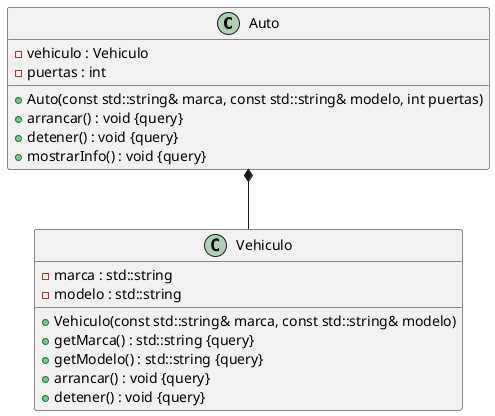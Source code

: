 @startuml





/' Objects '/

class Auto {
	+Auto(const std::string& marca, const std::string& modelo, int puertas)
	-vehiculo : Vehiculo
	-puertas : int
	+arrancar() : void {query}
	+detener() : void {query}
	+mostrarInfo() : void {query}
}


class Vehiculo {
	+Vehiculo(const std::string& marca, const std::string& modelo)
	+getMarca() : std::string {query}
	+getModelo() : std::string {query}
	-marca : std::string
	-modelo : std::string
	+arrancar() : void {query}
	+detener() : void {query}
}





/' Inheritance relationships '/




/' Aggregation relationships '/

Auto *-- Vehiculo






/' Nested objects '/



@enduml
